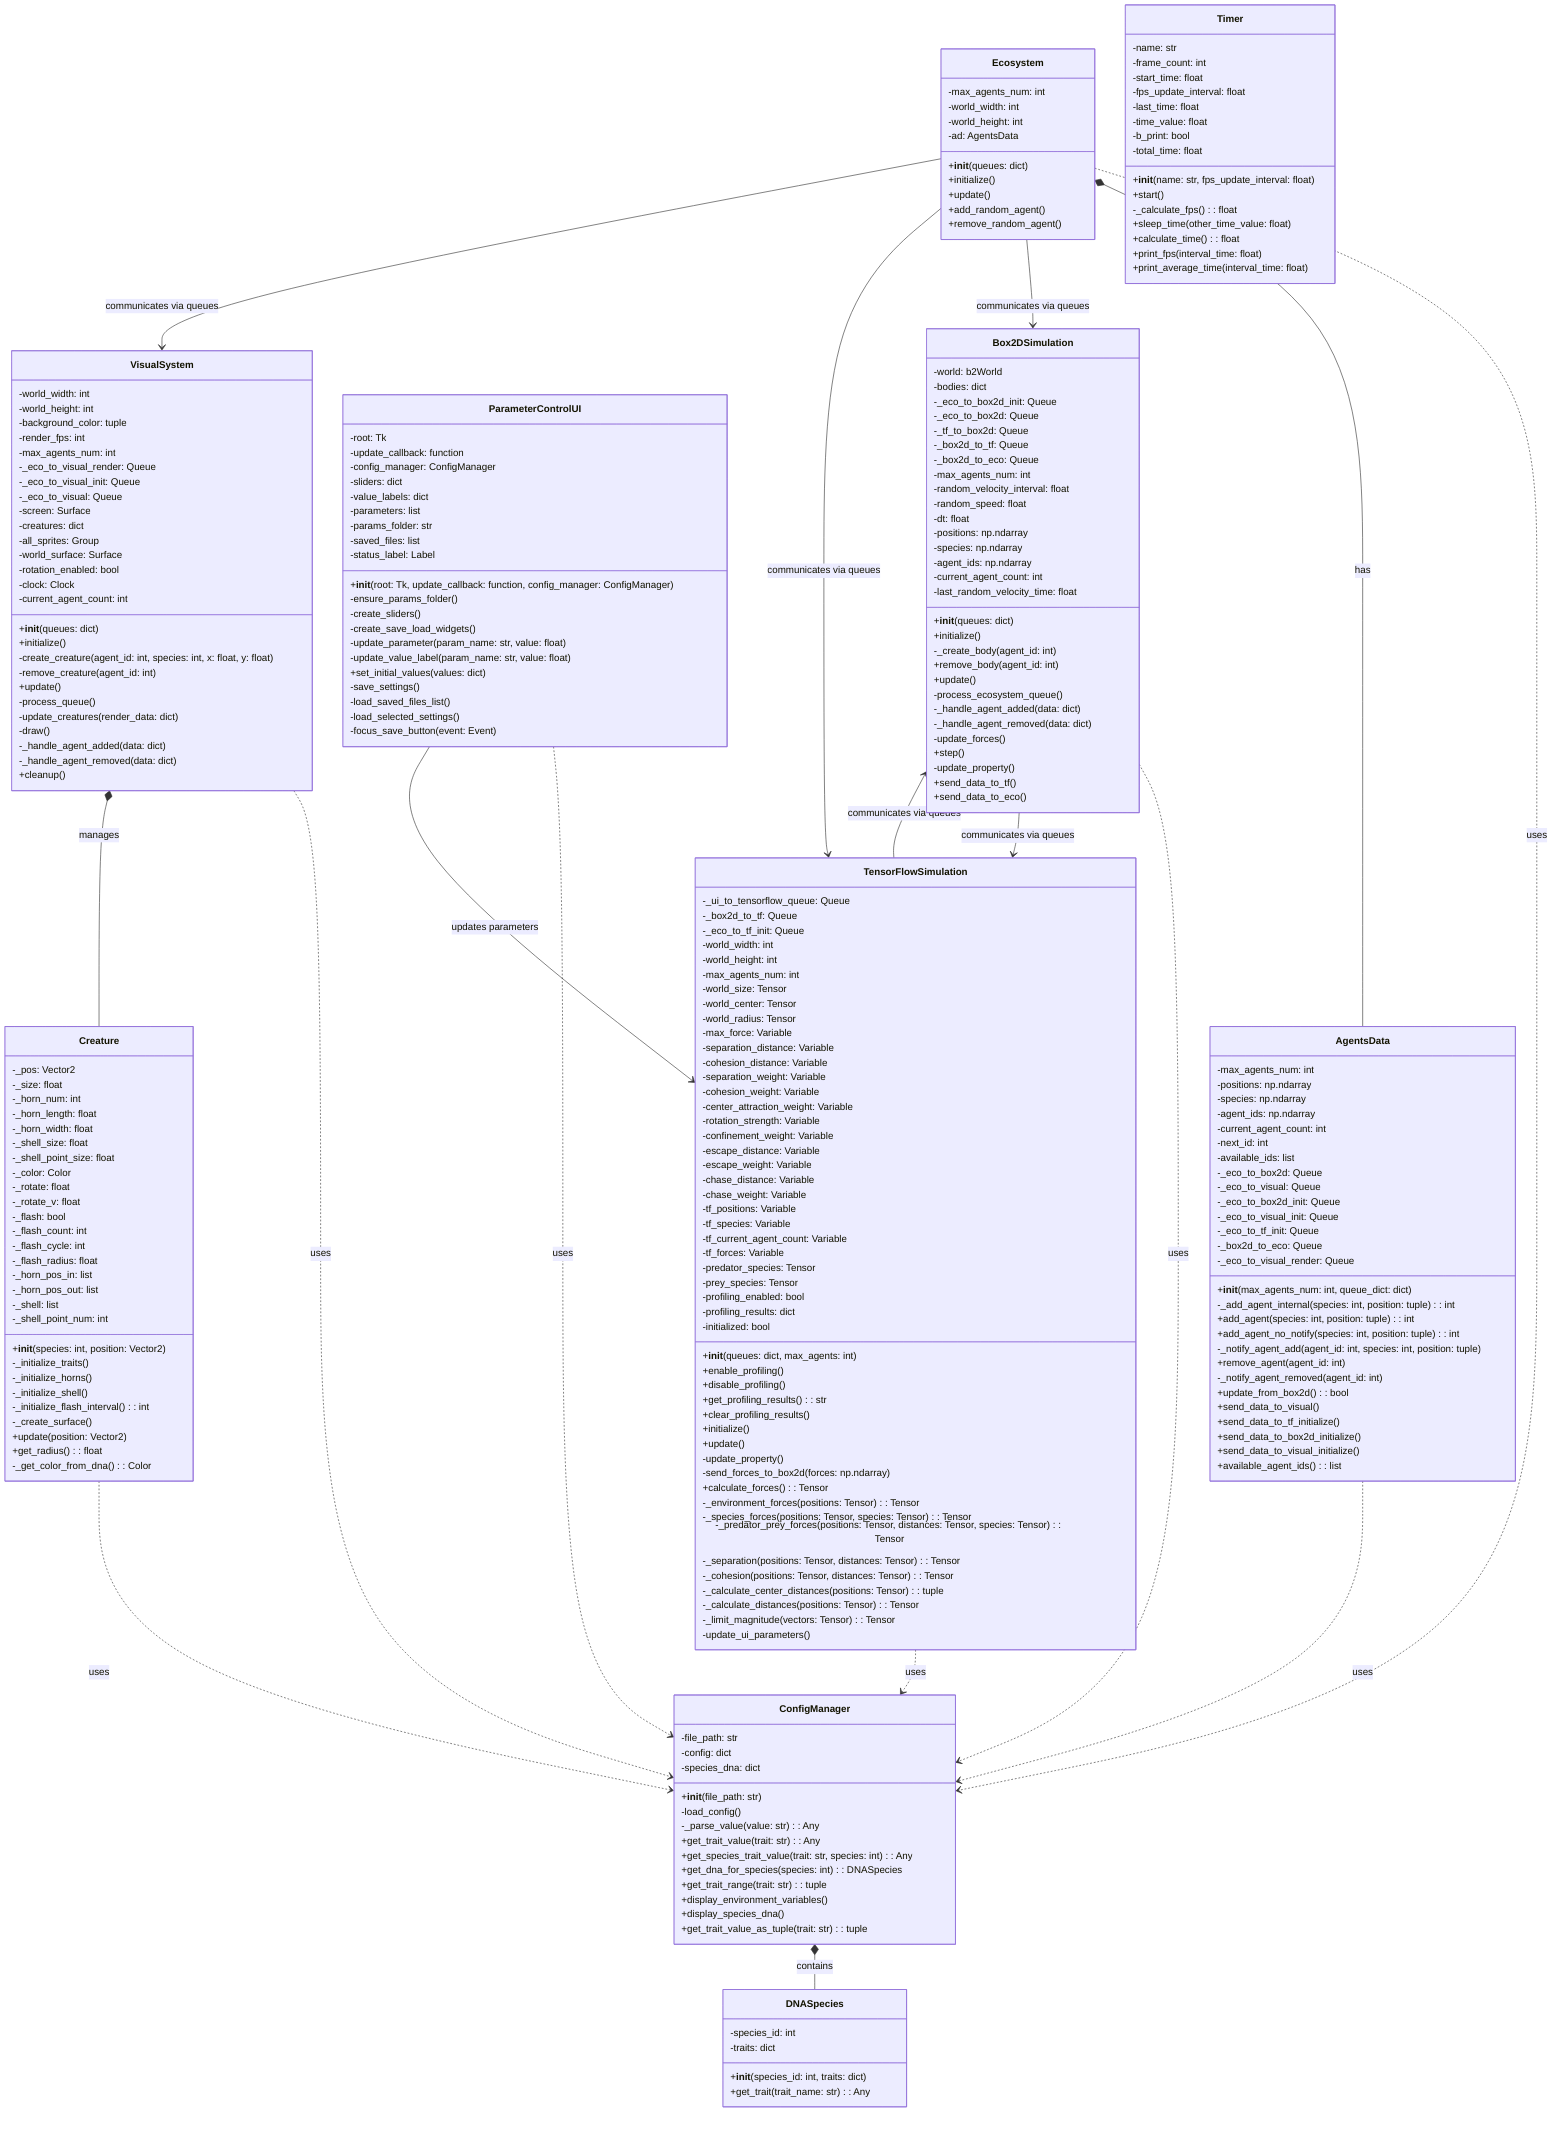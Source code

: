classDiagram
    class AgentsData {
        -max_agents_num: int
        -positions: np.ndarray
        -species: np.ndarray
        -agent_ids: np.ndarray
        -current_agent_count: int
        -next_id: int
        -available_ids: list
        -_eco_to_box2d: Queue
        -_eco_to_visual: Queue
        -_eco_to_box2d_init: Queue
        -_eco_to_visual_init: Queue
        -_eco_to_tf_init: Queue
        -_box2d_to_eco: Queue
        -_eco_to_visual_render: Queue
        +__init__(max_agents_num: int, queue_dict: dict)
        -_add_agent_internal(species: int, position: tuple) : int
        +add_agent(species: int, position: tuple) : int
        +add_agent_no_notify(species: int, position: tuple) : int
        -_notify_agent_add(agent_id: int, species: int, position: tuple)
        +remove_agent(agent_id: int)
        -_notify_agent_removed(agent_id: int)
        +update_from_box2d() : bool
        +send_data_to_visual()
        +send_data_to_tf_initialize()
        +send_data_to_box2d_initialize()
        +send_data_to_visual_initialize()
        +available_agent_ids() : list
    }

    class Box2DSimulation {
        -world: b2World
        -bodies: dict
        -_eco_to_box2d_init: Queue
        -_eco_to_box2d: Queue
        -_tf_to_box2d: Queue
        -_box2d_to_tf: Queue
        -_box2d_to_eco: Queue
        -max_agents_num: int
        -random_velocity_interval: float
        -random_speed: float
        -dt: float
        -positions: np.ndarray
        -species: np.ndarray
        -agent_ids: np.ndarray
        -current_agent_count: int
        -last_random_velocity_time: float
        +__init__(queues: dict)
        +initialize()
        -_create_body(agent_id: int)
        +remove_body(agent_id: int)
        +update()
        -process_ecosystem_queue()
        -_handle_agent_added(data: dict)
        -_handle_agent_removed(data: dict)
        -update_forces()
        +step()
        -update_property()
        +send_data_to_tf()
        +send_data_to_eco()
    }

    class ConfigManager {
        -file_path: str
        -config: dict
        -species_dna: dict
        +__init__(file_path: str)
        -load_config()
        -_parse_value(value: str) : Any
        +get_trait_value(trait: str) : Any
        +get_species_trait_value(trait: str, species: int) : Any
        +get_dna_for_species(species: int) : DNASpecies
        +get_trait_range(trait: str) : tuple
        +display_environment_variables()
        +display_species_dna()
        +get_trait_value_as_tuple(trait: str) : tuple
    }

    class DNASpecies {
        -species_id: int
        -traits: dict
        +__init__(species_id: int, traits: dict)
        +get_trait(trait_name: str) : Any
    }

    class Creature {
        -_pos: Vector2
        -_size: float
        -_horn_num: int
        -_horn_length: float
        -_horn_width: float
        -_shell_size: float
        -_shell_point_size: float
        -_color: Color
        -_rotate: float
        -_rotate_v: float
        -_flash: bool
        -_flash_count: int
        -_flash_cycle: int
        -_flash_radius: float
        -_horn_pos_in: list
        -_horn_pos_out: list
        -_shell: list
        -_shell_point_num: int
        +__init__(species: int, position: Vector2)
        -_initialize_traits()
        -_initialize_horns()
        -_initialize_shell()
        -_initialize_flash_interval() : int
        -_create_surface()
        +update(position: Vector2)
        +get_radius() : float
        -_get_color_from_dna() : Color
    }

    class Ecosystem {
        -max_agents_num: int
        -world_width: int
        -world_height: int
        -ad: AgentsData
        +__init__(queues: dict)
        +initialize()
        +update()
        +add_random_agent()
        +remove_random_agent()
    }

    class ParameterControlUI {
        -root: Tk
        -update_callback: function
        -config_manager: ConfigManager
        -sliders: dict
        -value_labels: dict
        -parameters: list
        -params_folder: str
        -saved_files: list
        -status_label: Label
        +__init__(root: Tk, update_callback: function, config_manager: ConfigManager)
        -ensure_params_folder()
        -create_sliders()
        -create_save_load_widgets()
        -update_parameter(param_name: str, value: float)
        -update_value_label(param_name: str, value: float)
        +set_initial_values(values: dict)
        -save_settings()
        -load_saved_files_list()
        -load_selected_settings()
        -focus_save_button(event: Event)
    }

    class TensorFlowSimulation {
        -_ui_to_tensorflow_queue: Queue
        -_box2d_to_tf: Queue
        -_eco_to_tf_init: Queue
        -world_width: int
        -world_height: int
        -max_agents_num: int
        -world_size: Tensor
        -world_center: Tensor
        -world_radius: Tensor
        -max_force: Variable
        -separation_distance: Variable
        -cohesion_distance: Variable
        -separation_weight: Variable
        -cohesion_weight: Variable
        -center_attraction_weight: Variable
        -rotation_strength: Variable
        -confinement_weight: Variable
        -escape_distance: Variable
        -escape_weight: Variable
        -chase_distance: Variable
        -chase_weight: Variable
        -tf_positions: Variable
        -tf_species: Variable
        -tf_current_agent_count: Variable
        -tf_forces: Variable
        -predator_species: Tensor
        -prey_species: Tensor
        -profiling_enabled: bool
        -profiling_results: dict
        -initialized: bool
        +__init__(queues: dict, max_agents: int)
        +enable_profiling()
        +disable_profiling()
        +get_profiling_results() : str
        +clear_profiling_results()
        +initialize()
        +update()
        -update_property()
        -send_forces_to_box2d(forces: np.ndarray)
        +calculate_forces() : Tensor
        -_environment_forces(positions: Tensor) : Tensor
        -_species_forces(positions: Tensor, species: Tensor) : Tensor
        -_predator_prey_forces(positions: Tensor, distances: Tensor, species: Tensor) : Tensor
        -_separation(positions: Tensor, distances: Tensor) : Tensor
        -_cohesion(positions: Tensor, distances: Tensor) : Tensor
        -_calculate_center_distances(positions: Tensor) : tuple
        -_calculate_distances(positions: Tensor) : Tensor
        -_limit_magnitude(vectors: Tensor) : Tensor
        -update_ui_parameters()
    }

    class Timer {
        -name: str
        -frame_count: int
        -start_time: float
        -fps_update_interval: float
        -last_time: float
        -time_value: float
        -b_print: bool
        -total_time: float
        +__init__(name: str, fps_update_interval: float)
        +start()
        -_calculate_fps() : float
        +sleep_time(other_time_value: float)
        +calculate_time() : float
        +print_fps(interval_time: float)
        +print_average_time(interval_time: float)
    }

    class VisualSystem {
        -world_width: int
        -world_height: int
        -background_color: tuple
        -render_fps: int
        -max_agents_num: int
        -_eco_to_visual_render: Queue
        -_eco_to_visual_init: Queue
        -_eco_to_visual: Queue
        -screen: Surface
        -creatures: dict
        -all_sprites: Group
        -world_surface: Surface
        -rotation_enabled: bool
        -clock: Clock
        -current_agent_count: int
        +__init__(queues: dict)
        +initialize()
        -create_creature(agent_id: int, species: int, x: float, y: float)
        -remove_creature(agent_id: int)
        +update()
        -process_queue()
        -update_creatures(render_data: dict)
        -draw()
        -_handle_agent_added(data: dict)
        -_handle_agent_removed(data: dict)
        +cleanup()
    }

    AgentsData ..> ConfigManager : uses
    Box2DSimulation ..> ConfigManager : uses
    Creature ..> ConfigManager : uses
    Ecosystem ..> ConfigManager : uses
    Ecosystem *-- AgentsData : has
    ParameterControlUI ..> ConfigManager : uses
    TensorFlowSimulation ..> ConfigManager : uses
    VisualSystem ..> ConfigManager : uses
    VisualSystem *-- Creature : manages
    ConfigManager *-- DNASpecies : contains

    Ecosystem --> Box2DSimulation : communicates via queues
    Ecosystem --> TensorFlowSimulation : communicates via queues
    Ecosystem --> VisualSystem : communicates via queues
    Box2DSimulation --> TensorFlowSimulation : communicates via queues
    TensorFlowSimulation --> Box2DSimulation : communicates via queues
    ParameterControlUI --> TensorFlowSimulation : updates parameters